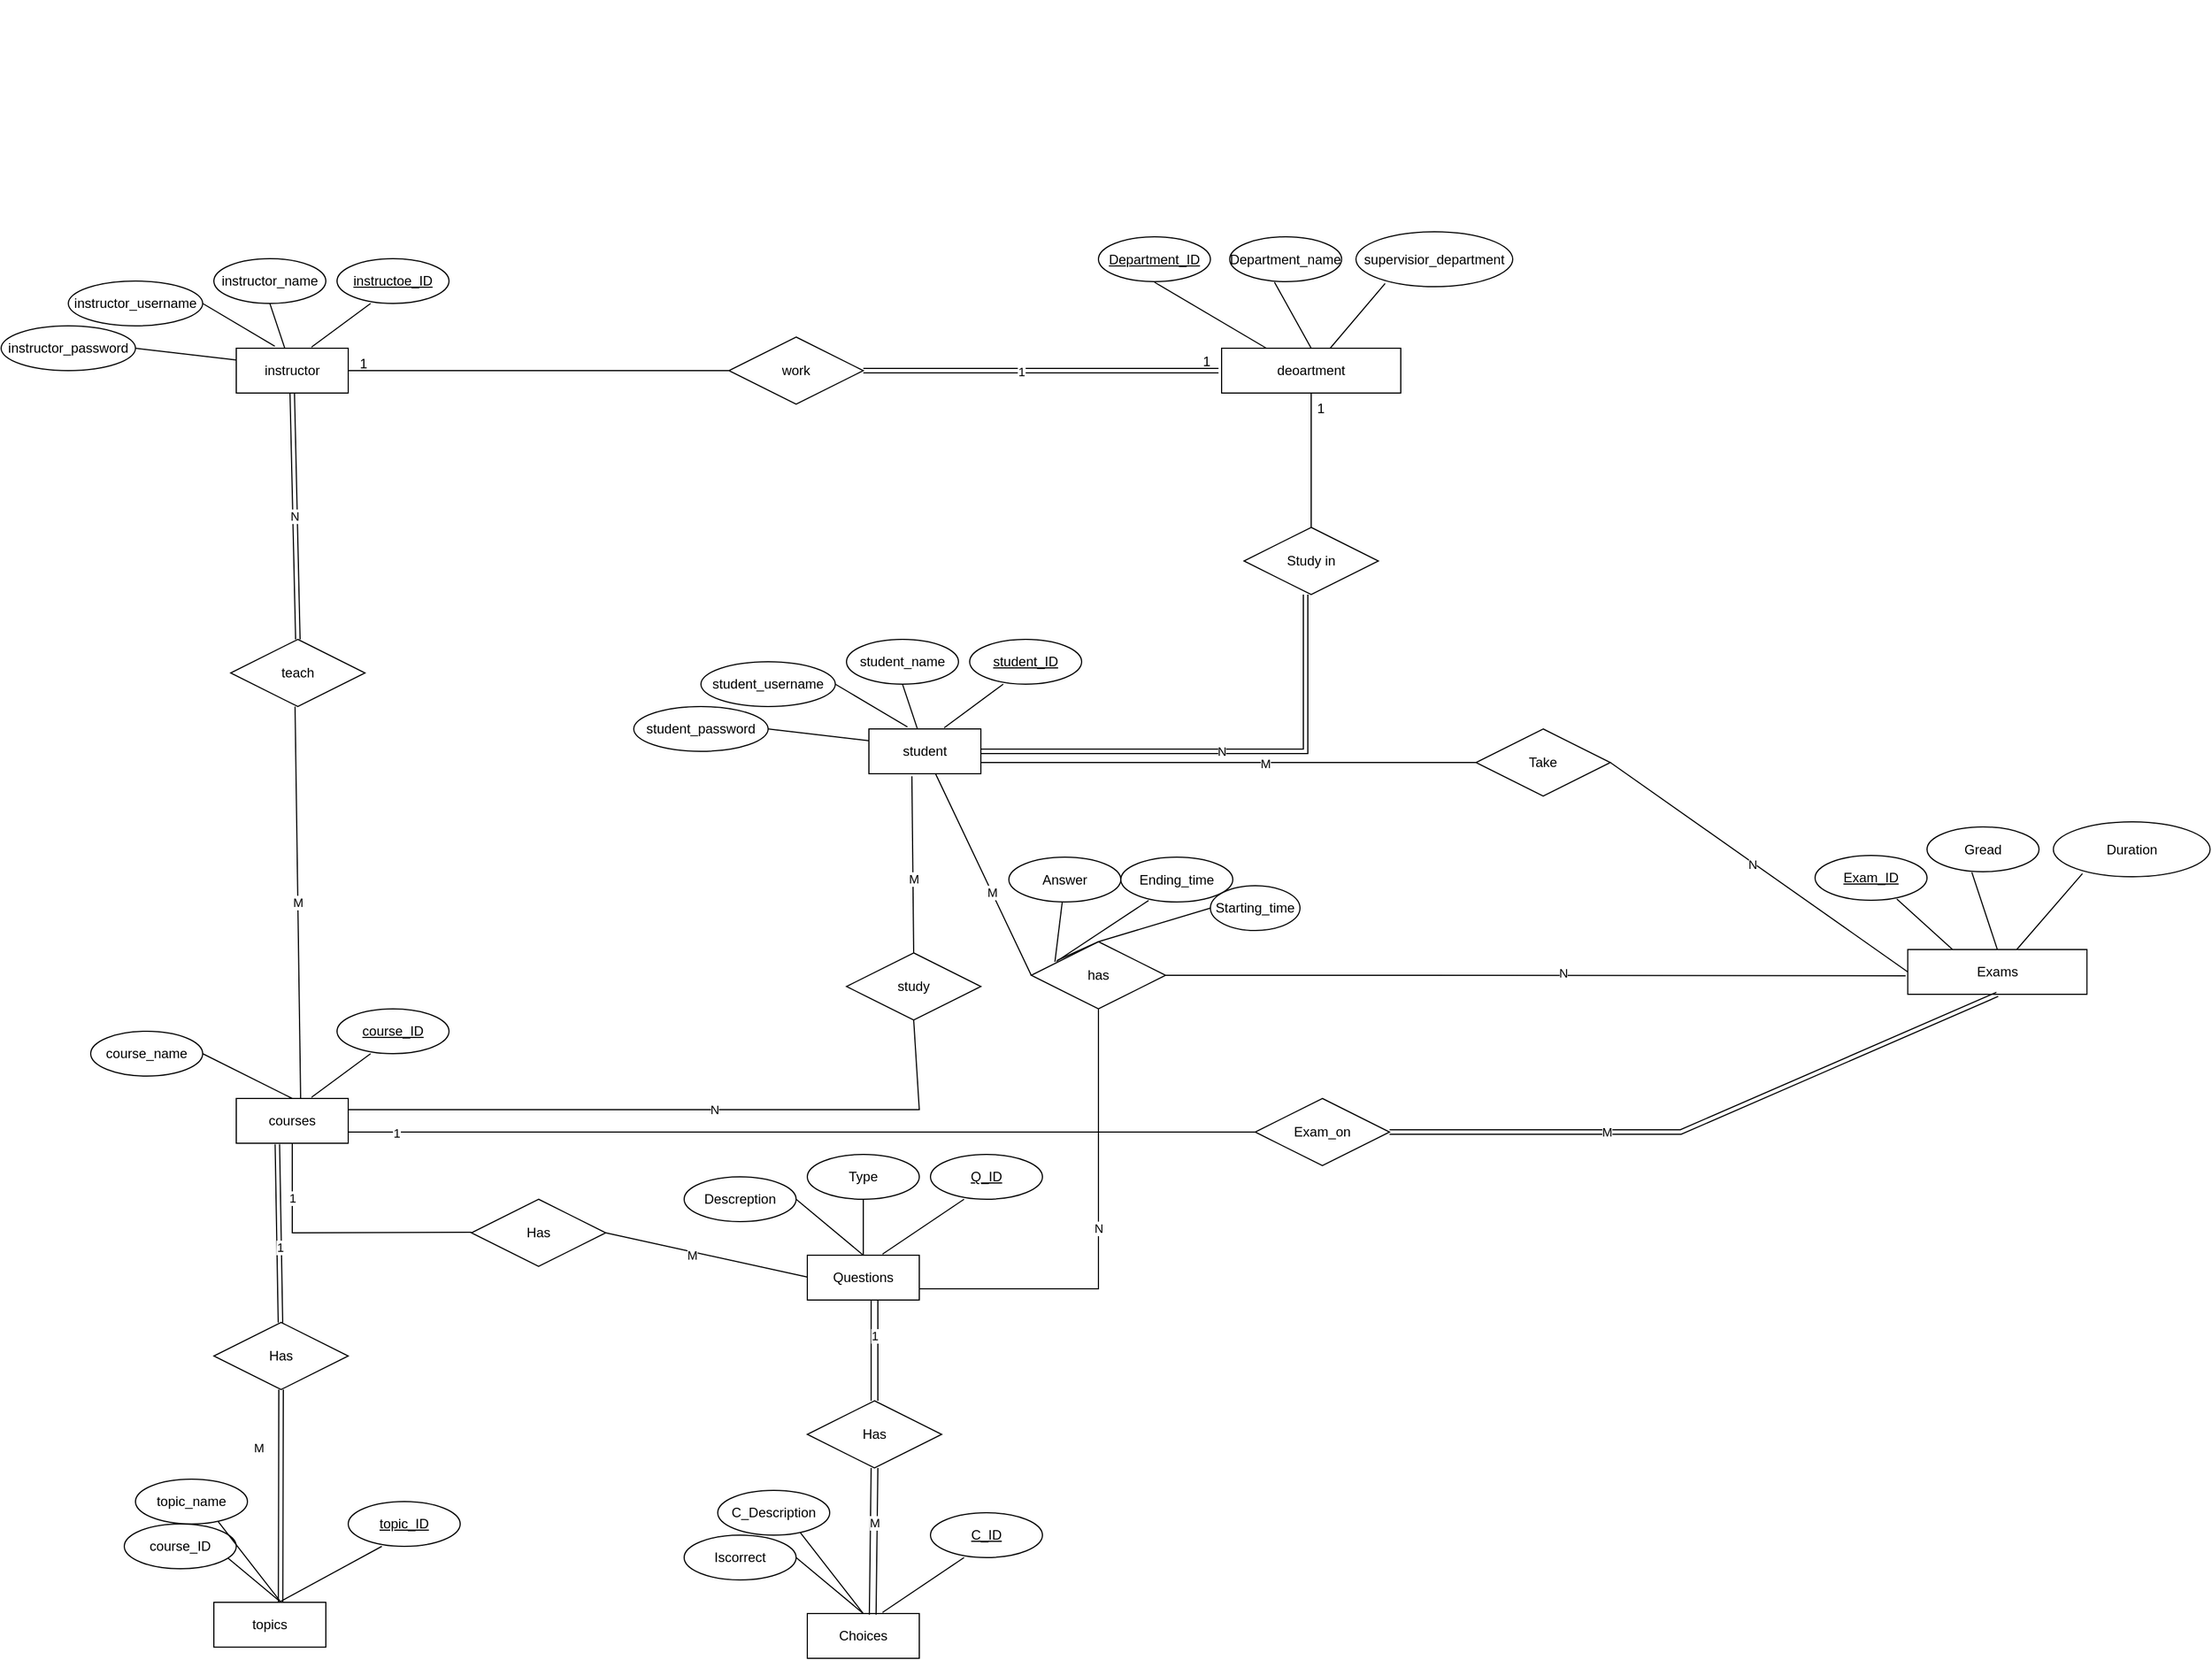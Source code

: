 <mxfile version="17.2.4" type="device"><diagram id="R2lEEEUBdFMjLlhIrx00" name="Page-1"><mxGraphModel dx="3157" dy="1287" grid="1" gridSize="10" guides="1" tooltips="1" connect="1" arrows="1" fold="1" page="1" pageScale="1" pageWidth="850" pageHeight="1100" math="0" shadow="0" extFonts="Permanent Marker^https://fonts.googleapis.com/css?family=Permanent+Marker"><root><mxCell id="0"/><mxCell id="1" parent="0"/><mxCell id="aiC4UN8DwLlwhHLuCj6N-32" style="edgeStyle=orthogonalEdgeStyle;rounded=0;orthogonalLoop=1;jettySize=auto;html=1;exitX=0.5;exitY=0;exitDx=0;exitDy=0;" edge="1" parent="1" source="ZFm38vLNA0OySnF4JQvK-3"><mxGeometry relative="1" as="geometry"><mxPoint x="630" y="120" as="targetPoint"/></mxGeometry></mxCell><mxCell id="ZFm38vLNA0OySnF4JQvK-3" value="deoartment" style="whiteSpace=wrap;html=1;align=center;" parent="1" vertex="1"><mxGeometry x="550" y="120" width="160" height="40" as="geometry"/></mxCell><mxCell id="ZFm38vLNA0OySnF4JQvK-4" value="instructor" style="whiteSpace=wrap;html=1;align=center;" parent="1" vertex="1"><mxGeometry x="-330" y="120" width="100" height="40" as="geometry"/></mxCell><mxCell id="ZFm38vLNA0OySnF4JQvK-14" value="" style="endArrow=none;html=1;rounded=0;entryX=0.344;entryY=-0.045;entryDx=0;entryDy=0;entryPerimeter=0;" parent="1" target="ZFm38vLNA0OySnF4JQvK-4" edge="1"><mxGeometry relative="1" as="geometry"><mxPoint x="-360" y="80" as="sourcePoint"/><mxPoint x="-220" y="120" as="targetPoint"/></mxGeometry></mxCell><mxCell id="ZFm38vLNA0OySnF4JQvK-16" value="" style="endArrow=none;html=1;rounded=0;exitX=1;exitY=0.5;exitDx=0;exitDy=0;" parent="1" source="ZFm38vLNA0OySnF4JQvK-21" edge="1"><mxGeometry relative="1" as="geometry"><mxPoint x="-424.645" y="114.142" as="sourcePoint"/><mxPoint x="-330" y="130.5" as="targetPoint"/></mxGeometry></mxCell><mxCell id="ZFm38vLNA0OySnF4JQvK-18" value="" style="endArrow=none;html=1;rounded=0;exitX=0.5;exitY=1;exitDx=0;exitDy=0;" parent="1" source="ZFm38vLNA0OySnF4JQvK-19" target="ZFm38vLNA0OySnF4JQvK-4" edge="1"><mxGeometry relative="1" as="geometry"><mxPoint x="-240" y="80" as="sourcePoint"/><mxPoint x="-210" y="120" as="targetPoint"/></mxGeometry></mxCell><mxCell id="ZFm38vLNA0OySnF4JQvK-19" value="instructor_name" style="ellipse;whiteSpace=wrap;html=1;align=center;" parent="1" vertex="1"><mxGeometry x="-350" y="40" width="100" height="40" as="geometry"/></mxCell><mxCell id="ZFm38vLNA0OySnF4JQvK-20" value="instructor_username" style="ellipse;whiteSpace=wrap;html=1;align=center;" parent="1" vertex="1"><mxGeometry x="-480" y="60" width="120" height="40" as="geometry"/></mxCell><mxCell id="ZFm38vLNA0OySnF4JQvK-21" value="instructor_password" style="ellipse;whiteSpace=wrap;html=1;align=center;" parent="1" vertex="1"><mxGeometry x="-540" y="100" width="120" height="40" as="geometry"/></mxCell><mxCell id="ZFm38vLNA0OySnF4JQvK-22" value="instructoe_ID" style="ellipse;whiteSpace=wrap;html=1;align=center;fontStyle=4;" parent="1" vertex="1"><mxGeometry x="-240" y="40" width="100" height="40" as="geometry"/></mxCell><mxCell id="ZFm38vLNA0OySnF4JQvK-24" value="" style="endArrow=none;html=1;rounded=0;exitX=0.3;exitY=1;exitDx=0;exitDy=0;exitPerimeter=0;entryX=0.672;entryY=-0.025;entryDx=0;entryDy=0;entryPerimeter=0;" parent="1" source="ZFm38vLNA0OySnF4JQvK-22" target="ZFm38vLNA0OySnF4JQvK-4" edge="1"><mxGeometry relative="1" as="geometry"><mxPoint x="-300" y="270" as="sourcePoint"/><mxPoint x="-140" y="270" as="targetPoint"/></mxGeometry></mxCell><mxCell id="ZFm38vLNA0OySnF4JQvK-25" value="topics" style="whiteSpace=wrap;html=1;align=center;" parent="1" vertex="1"><mxGeometry x="-350" y="1240" width="100" height="40" as="geometry"/></mxCell><mxCell id="ZFm38vLNA0OySnF4JQvK-26" value="" style="endArrow=none;html=1;rounded=0;" parent="1" edge="1"><mxGeometry relative="1" as="geometry"><mxPoint x="-350" y="1190" as="sourcePoint"/><mxPoint x="-290" y="1240" as="targetPoint"/></mxGeometry></mxCell><mxCell id="ZFm38vLNA0OySnF4JQvK-29" value="topic_name" style="ellipse;whiteSpace=wrap;html=1;align=center;" parent="1" vertex="1"><mxGeometry x="-420" y="1130" width="100" height="40" as="geometry"/></mxCell><mxCell id="ZFm38vLNA0OySnF4JQvK-30" value="course_ID" style="ellipse;whiteSpace=wrap;html=1;align=center;" parent="1" vertex="1"><mxGeometry x="-430" y="1170" width="100" height="40" as="geometry"/></mxCell><mxCell id="ZFm38vLNA0OySnF4JQvK-32" value="topic_ID" style="ellipse;whiteSpace=wrap;html=1;align=center;fontStyle=4;" parent="1" vertex="1"><mxGeometry x="-230" y="1150" width="100" height="40" as="geometry"/></mxCell><mxCell id="ZFm38vLNA0OySnF4JQvK-33" value="" style="endArrow=none;html=1;rounded=0;exitX=0.3;exitY=1;exitDx=0;exitDy=0;exitPerimeter=0;" parent="1" source="ZFm38vLNA0OySnF4JQvK-32" edge="1"><mxGeometry relative="1" as="geometry"><mxPoint x="-290" y="1380" as="sourcePoint"/><mxPoint x="-290" y="1239" as="targetPoint"/></mxGeometry></mxCell><mxCell id="ZFm38vLNA0OySnF4JQvK-34" value="Department_name" style="ellipse;whiteSpace=wrap;html=1;align=center;" parent="1" vertex="1"><mxGeometry x="557.2" y="20.5" width="100" height="40" as="geometry"/></mxCell><mxCell id="ZFm38vLNA0OySnF4JQvK-36" value="" style="endArrow=none;html=1;rounded=0;entryX=0.5;entryY=0;entryDx=0;entryDy=0;exitX=0.5;exitY=1;exitDx=0;exitDy=0;" parent="1" target="ZFm38vLNA0OySnF4JQvK-3" edge="1"><mxGeometry relative="1" as="geometry"><mxPoint x="597.2" y="61" as="sourcePoint"/><mxPoint x="0.533" y="440" as="targetPoint"/></mxGeometry></mxCell><mxCell id="ZFm38vLNA0OySnF4JQvK-37" value="" style="endArrow=none;html=1;rounded=0;exitX=0.388;exitY=1.055;exitDx=0;exitDy=0;exitPerimeter=0;" parent="1" target="ZFm38vLNA0OySnF4JQvK-3" edge="1"><mxGeometry relative="1" as="geometry"><mxPoint x="696.0" y="62.2" as="sourcePoint"/><mxPoint x="24.4" y="439" as="targetPoint"/></mxGeometry></mxCell><mxCell id="ZFm38vLNA0OySnF4JQvK-38" value="Department_ID" style="ellipse;whiteSpace=wrap;html=1;align=center;fontStyle=4;" parent="1" vertex="1"><mxGeometry x="440" y="20.5" width="100" height="40" as="geometry"/></mxCell><mxCell id="ZFm38vLNA0OySnF4JQvK-39" value="" style="endArrow=none;html=1;rounded=0;exitX=0.5;exitY=1;exitDx=0;exitDy=0;entryX=0.25;entryY=0;entryDx=0;entryDy=0;" parent="1" target="ZFm38vLNA0OySnF4JQvK-3" edge="1"><mxGeometry relative="1" as="geometry"><mxPoint x="490.0" y="61" as="sourcePoint"/><mxPoint x="417.2" y="100" as="targetPoint"/></mxGeometry></mxCell><mxCell id="ZFm38vLNA0OySnF4JQvK-40" value="supervisior_department" style="ellipse;whiteSpace=wrap;html=1;align=center;" parent="1" vertex="1"><mxGeometry x="670" y="16" width="140" height="49" as="geometry"/></mxCell><mxCell id="ZFm38vLNA0OySnF4JQvK-41" value="work" style="shape=rhombus;perimeter=rhombusPerimeter;whiteSpace=wrap;html=1;align=center;" parent="1" vertex="1"><mxGeometry x="110" y="110" width="120" height="60" as="geometry"/></mxCell><mxCell id="ZFm38vLNA0OySnF4JQvK-42" value="" style="endArrow=none;html=1;rounded=0;exitX=1;exitY=0.5;exitDx=0;exitDy=0;" parent="1" edge="1" source="ZFm38vLNA0OySnF4JQvK-4"><mxGeometry relative="1" as="geometry"><mxPoint x="-50" y="140" as="sourcePoint"/><mxPoint x="110" y="140" as="targetPoint"/></mxGeometry></mxCell><mxCell id="ZFm38vLNA0OySnF4JQvK-53" value="" style="endArrow=none;html=1;rounded=0;exitX=0.739;exitY=0.949;exitDx=0;exitDy=0;exitPerimeter=0;" parent="1" edge="1" source="ZFm38vLNA0OySnF4JQvK-29"><mxGeometry relative="1" as="geometry"><mxPoint x="-290" y="1190" as="sourcePoint"/><mxPoint x="-290" y="1240" as="targetPoint"/></mxGeometry></mxCell><mxCell id="ZFm38vLNA0OySnF4JQvK-55" value="courses" style="whiteSpace=wrap;html=1;align=center;" parent="1" vertex="1"><mxGeometry x="-330" y="790" width="100" height="40" as="geometry"/></mxCell><mxCell id="ZFm38vLNA0OySnF4JQvK-56" value="" style="endArrow=none;html=1;rounded=0;entryX=0.5;entryY=0;entryDx=0;entryDy=0;" parent="1" target="ZFm38vLNA0OySnF4JQvK-55" edge="1"><mxGeometry relative="1" as="geometry"><mxPoint x="-360" y="750" as="sourcePoint"/><mxPoint x="-220" y="790" as="targetPoint"/></mxGeometry></mxCell><mxCell id="ZFm38vLNA0OySnF4JQvK-58" value="course_name" style="ellipse;whiteSpace=wrap;html=1;align=center;" parent="1" vertex="1"><mxGeometry x="-460" y="730" width="100" height="40" as="geometry"/></mxCell><mxCell id="ZFm38vLNA0OySnF4JQvK-59" value="course_ID" style="ellipse;whiteSpace=wrap;html=1;align=center;fontStyle=4;" parent="1" vertex="1"><mxGeometry x="-240" y="710" width="100" height="40" as="geometry"/></mxCell><mxCell id="ZFm38vLNA0OySnF4JQvK-60" value="" style="endArrow=none;html=1;rounded=0;exitX=0.3;exitY=1;exitDx=0;exitDy=0;exitPerimeter=0;entryX=0.672;entryY=-0.025;entryDx=0;entryDy=0;entryPerimeter=0;" parent="1" source="ZFm38vLNA0OySnF4JQvK-59" target="ZFm38vLNA0OySnF4JQvK-55" edge="1"><mxGeometry relative="1" as="geometry"><mxPoint x="-300" y="940" as="sourcePoint"/><mxPoint x="-140" y="940" as="targetPoint"/></mxGeometry></mxCell><mxCell id="aiC4UN8DwLlwhHLuCj6N-1" value="" style="shape=link;html=1;rounded=0;exitX=1;exitY=0.5;exitDx=0;exitDy=0;" edge="1" parent="1" source="ZFm38vLNA0OySnF4JQvK-41"><mxGeometry relative="1" as="geometry"><mxPoint x="380" y="136" as="sourcePoint"/><mxPoint x="547.2" y="140" as="targetPoint"/></mxGeometry></mxCell><mxCell id="aiC4UN8DwLlwhHLuCj6N-2" value="1" style="resizable=0;html=1;align=right;verticalAlign=bottom;" connectable="0" vertex="1" parent="aiC4UN8DwLlwhHLuCj6N-1"><mxGeometry x="1" relative="1" as="geometry"><mxPoint x="-7" as="offset"/></mxGeometry></mxCell><mxCell id="aiC4UN8DwLlwhHLuCj6N-138" value="1" style="edgeLabel;html=1;align=center;verticalAlign=middle;resizable=0;points=[];" vertex="1" connectable="0" parent="aiC4UN8DwLlwhHLuCj6N-1"><mxGeometry x="-0.114" y="-1" relative="1" as="geometry"><mxPoint as="offset"/></mxGeometry></mxCell><mxCell id="aiC4UN8DwLlwhHLuCj6N-5" value="1" style="resizable=0;html=1;align=right;verticalAlign=bottom;" connectable="0" vertex="1" parent="1"><mxGeometry x="-150" y="160" as="geometry"><mxPoint x="-63" y="-18" as="offset"/></mxGeometry></mxCell><mxCell id="aiC4UN8DwLlwhHLuCj6N-6" value="student" style="whiteSpace=wrap;html=1;align=center;" vertex="1" parent="1"><mxGeometry x="235" y="460" width="100" height="40" as="geometry"/></mxCell><mxCell id="aiC4UN8DwLlwhHLuCj6N-7" value="" style="endArrow=none;html=1;rounded=0;entryX=0.344;entryY=-0.045;entryDx=0;entryDy=0;entryPerimeter=0;" edge="1" parent="1" target="aiC4UN8DwLlwhHLuCj6N-6"><mxGeometry relative="1" as="geometry"><mxPoint x="205" y="420" as="sourcePoint"/><mxPoint x="345" y="460" as="targetPoint"/></mxGeometry></mxCell><mxCell id="aiC4UN8DwLlwhHLuCj6N-8" value="" style="endArrow=none;html=1;rounded=0;exitX=1;exitY=0.5;exitDx=0;exitDy=0;" edge="1" parent="1" source="aiC4UN8DwLlwhHLuCj6N-12"><mxGeometry relative="1" as="geometry"><mxPoint x="140.355" y="454.142" as="sourcePoint"/><mxPoint x="235" y="470.5" as="targetPoint"/></mxGeometry></mxCell><mxCell id="aiC4UN8DwLlwhHLuCj6N-9" value="" style="endArrow=none;html=1;rounded=0;exitX=0.5;exitY=1;exitDx=0;exitDy=0;" edge="1" parent="1" source="aiC4UN8DwLlwhHLuCj6N-10" target="aiC4UN8DwLlwhHLuCj6N-6"><mxGeometry relative="1" as="geometry"><mxPoint x="325" y="420" as="sourcePoint"/><mxPoint x="355" y="460" as="targetPoint"/></mxGeometry></mxCell><mxCell id="aiC4UN8DwLlwhHLuCj6N-10" value="student_name" style="ellipse;whiteSpace=wrap;html=1;align=center;" vertex="1" parent="1"><mxGeometry x="215" y="380" width="100" height="40" as="geometry"/></mxCell><mxCell id="aiC4UN8DwLlwhHLuCj6N-11" value="student_username" style="ellipse;whiteSpace=wrap;html=1;align=center;" vertex="1" parent="1"><mxGeometry x="85" y="400" width="120" height="40" as="geometry"/></mxCell><mxCell id="aiC4UN8DwLlwhHLuCj6N-12" value="student_password" style="ellipse;whiteSpace=wrap;html=1;align=center;" vertex="1" parent="1"><mxGeometry x="25" y="440" width="120" height="40" as="geometry"/></mxCell><mxCell id="aiC4UN8DwLlwhHLuCj6N-13" value="student_ID" style="ellipse;whiteSpace=wrap;html=1;align=center;fontStyle=4;" vertex="1" parent="1"><mxGeometry x="325" y="380" width="100" height="40" as="geometry"/></mxCell><mxCell id="aiC4UN8DwLlwhHLuCj6N-14" value="" style="endArrow=none;html=1;rounded=0;exitX=0.3;exitY=1;exitDx=0;exitDy=0;exitPerimeter=0;entryX=0.672;entryY=-0.025;entryDx=0;entryDy=0;entryPerimeter=0;" edge="1" parent="1" source="aiC4UN8DwLlwhHLuCj6N-13" target="aiC4UN8DwLlwhHLuCj6N-6"><mxGeometry relative="1" as="geometry"><mxPoint x="265" y="610" as="sourcePoint"/><mxPoint x="425" y="610" as="targetPoint"/></mxGeometry></mxCell><mxCell id="aiC4UN8DwLlwhHLuCj6N-18" value="teach" style="shape=rhombus;perimeter=rhombusPerimeter;whiteSpace=wrap;html=1;align=center;" vertex="1" parent="1"><mxGeometry x="-335" y="380" width="120" height="60" as="geometry"/></mxCell><mxCell id="aiC4UN8DwLlwhHLuCj6N-23" value="N" style="shape=link;html=1;rounded=0;entryX=0.5;entryY=0;entryDx=0;entryDy=0;exitX=0.5;exitY=1;exitDx=0;exitDy=0;" edge="1" parent="1" source="ZFm38vLNA0OySnF4JQvK-4" target="aiC4UN8DwLlwhHLuCj6N-18"><mxGeometry relative="1" as="geometry"><mxPoint x="-270" y="180" as="sourcePoint"/><mxPoint x="147.2" y="250" as="targetPoint"/></mxGeometry></mxCell><mxCell id="aiC4UN8DwLlwhHLuCj6N-26" value="M" style="endArrow=none;html=1;rounded=0;exitX=0.5;exitY=1;exitDx=0;exitDy=0;entryX=0.5;entryY=0;entryDx=0;entryDy=0;" edge="1" parent="1"><mxGeometry relative="1" as="geometry"><mxPoint x="-277.5" y="440" as="sourcePoint"/><mxPoint x="-272.5" y="790" as="targetPoint"/></mxGeometry></mxCell><mxCell id="aiC4UN8DwLlwhHLuCj6N-28" value="Study in" style="shape=rhombus;perimeter=rhombusPerimeter;whiteSpace=wrap;html=1;align=center;" vertex="1" parent="1"><mxGeometry x="570" y="280" width="120" height="60" as="geometry"/></mxCell><mxCell id="aiC4UN8DwLlwhHLuCj6N-29" value="" style="endArrow=none;html=1;rounded=0;exitX=0.5;exitY=0;exitDx=0;exitDy=0;entryX=0.5;entryY=1;entryDx=0;entryDy=0;" edge="1" parent="1" source="aiC4UN8DwLlwhHLuCj6N-28" target="ZFm38vLNA0OySnF4JQvK-3"><mxGeometry relative="1" as="geometry"><mxPoint x="260" y="190" as="sourcePoint"/><mxPoint x="600" y="190" as="targetPoint"/></mxGeometry></mxCell><mxCell id="aiC4UN8DwLlwhHLuCj6N-30" value="1" style="resizable=0;html=1;align=right;verticalAlign=bottom;" connectable="0" vertex="1" parent="1"><mxGeometry x="699.997" y="-190" as="geometry"><mxPoint x="-57" y="372" as="offset"/></mxGeometry></mxCell><mxCell id="aiC4UN8DwLlwhHLuCj6N-33" value="N" style="shape=link;html=1;rounded=0;exitX=0.5;exitY=1;exitDx=0;exitDy=0;" edge="1" parent="1" target="aiC4UN8DwLlwhHLuCj6N-6"><mxGeometry relative="1" as="geometry"><mxPoint x="625" y="340" as="sourcePoint"/><mxPoint x="340" y="480" as="targetPoint"/><Array as="points"><mxPoint x="625" y="480"/></Array></mxGeometry></mxCell><mxCell id="aiC4UN8DwLlwhHLuCj6N-34" value="study" style="shape=rhombus;perimeter=rhombusPerimeter;whiteSpace=wrap;html=1;align=center;" vertex="1" parent="1"><mxGeometry x="215" y="660" width="120" height="60" as="geometry"/></mxCell><mxCell id="aiC4UN8DwLlwhHLuCj6N-35" value="" style="endArrow=none;html=1;rounded=0;entryX=0.5;entryY=1;entryDx=0;entryDy=0;exitX=1;exitY=0.25;exitDx=0;exitDy=0;" edge="1" parent="1" source="ZFm38vLNA0OySnF4JQvK-55" target="aiC4UN8DwLlwhHLuCj6N-34"><mxGeometry relative="1" as="geometry"><mxPoint x="-230" y="820" as="sourcePoint"/><mxPoint x="-70" y="820" as="targetPoint"/><Array as="points"><mxPoint x="280" y="800"/></Array></mxGeometry></mxCell><mxCell id="aiC4UN8DwLlwhHLuCj6N-41" value="N" style="edgeLabel;html=1;align=center;verticalAlign=middle;resizable=0;points=[];" vertex="1" connectable="0" parent="aiC4UN8DwLlwhHLuCj6N-35"><mxGeometry x="0.108" y="-3" relative="1" as="geometry"><mxPoint y="-3" as="offset"/></mxGeometry></mxCell><mxCell id="aiC4UN8DwLlwhHLuCj6N-37" value="" style="endArrow=none;html=1;rounded=0;exitX=0.5;exitY=0;exitDx=0;exitDy=0;entryX=0.384;entryY=1.056;entryDx=0;entryDy=0;entryPerimeter=0;" edge="1" parent="1" source="aiC4UN8DwLlwhHLuCj6N-34" target="aiC4UN8DwLlwhHLuCj6N-6"><mxGeometry relative="1" as="geometry"><mxPoint x="130" y="530" as="sourcePoint"/><mxPoint x="280" y="510" as="targetPoint"/></mxGeometry></mxCell><mxCell id="aiC4UN8DwLlwhHLuCj6N-40" value="M" style="edgeLabel;html=1;align=center;verticalAlign=middle;resizable=0;points=[];" vertex="1" connectable="0" parent="aiC4UN8DwLlwhHLuCj6N-37"><mxGeometry x="-0.16" y="-4" relative="1" as="geometry"><mxPoint x="-4" as="offset"/></mxGeometry></mxCell><mxCell id="aiC4UN8DwLlwhHLuCj6N-43" value="Exams" style="whiteSpace=wrap;html=1;align=center;" vertex="1" parent="1"><mxGeometry x="1162.8" y="657" width="160" height="40" as="geometry"/></mxCell><mxCell id="aiC4UN8DwLlwhHLuCj6N-44" value="Gread" style="ellipse;whiteSpace=wrap;html=1;align=center;" vertex="1" parent="1"><mxGeometry x="1180" y="547.5" width="100" height="40" as="geometry"/></mxCell><mxCell id="aiC4UN8DwLlwhHLuCj6N-45" value="" style="endArrow=none;html=1;rounded=0;entryX=0.5;entryY=0;entryDx=0;entryDy=0;exitX=0.5;exitY=1;exitDx=0;exitDy=0;" edge="1" parent="1" target="aiC4UN8DwLlwhHLuCj6N-43"><mxGeometry relative="1" as="geometry"><mxPoint x="1220.0" y="588.0" as="sourcePoint"/><mxPoint x="623.333" y="967" as="targetPoint"/></mxGeometry></mxCell><mxCell id="aiC4UN8DwLlwhHLuCj6N-46" value="" style="endArrow=none;html=1;rounded=0;exitX=0.388;exitY=1.055;exitDx=0;exitDy=0;exitPerimeter=0;" edge="1" parent="1" target="aiC4UN8DwLlwhHLuCj6N-43"><mxGeometry relative="1" as="geometry"><mxPoint x="1318.8" y="589.2" as="sourcePoint"/><mxPoint x="647.2" y="966" as="targetPoint"/></mxGeometry></mxCell><mxCell id="aiC4UN8DwLlwhHLuCj6N-47" value="Exam_ID" style="ellipse;whiteSpace=wrap;html=1;align=center;fontStyle=4;" vertex="1" parent="1"><mxGeometry x="1080" y="573" width="100" height="40" as="geometry"/></mxCell><mxCell id="aiC4UN8DwLlwhHLuCj6N-48" value="" style="endArrow=none;html=1;rounded=0;exitX=0.73;exitY=0.972;exitDx=0;exitDy=0;entryX=0.25;entryY=0;entryDx=0;entryDy=0;exitPerimeter=0;" edge="1" parent="1" target="aiC4UN8DwLlwhHLuCj6N-43" source="aiC4UN8DwLlwhHLuCj6N-47"><mxGeometry relative="1" as="geometry"><mxPoint x="1112.8" y="588.0" as="sourcePoint"/><mxPoint x="1040" y="627" as="targetPoint"/></mxGeometry></mxCell><mxCell id="aiC4UN8DwLlwhHLuCj6N-49" value="Duration" style="ellipse;whiteSpace=wrap;html=1;align=center;" vertex="1" parent="1"><mxGeometry x="1292.8" y="543" width="140" height="49" as="geometry"/></mxCell><mxCell id="aiC4UN8DwLlwhHLuCj6N-51" value="Take" style="shape=rhombus;perimeter=rhombusPerimeter;whiteSpace=wrap;html=1;align=center;" vertex="1" parent="1"><mxGeometry x="777.2" y="460" width="120" height="60" as="geometry"/></mxCell><mxCell id="aiC4UN8DwLlwhHLuCj6N-52" value="" style="endArrow=none;html=1;rounded=0;entryX=0;entryY=0.5;entryDx=0;entryDy=0;exitX=1;exitY=0.5;exitDx=0;exitDy=0;" edge="1" parent="1" source="aiC4UN8DwLlwhHLuCj6N-51" target="aiC4UN8DwLlwhHLuCj6N-43"><mxGeometry relative="1" as="geometry"><mxPoint x="620" y="604" as="sourcePoint"/><mxPoint x="780" y="604" as="targetPoint"/></mxGeometry></mxCell><mxCell id="aiC4UN8DwLlwhHLuCj6N-55" value="N" style="edgeLabel;html=1;align=center;verticalAlign=middle;resizable=0;points=[];" vertex="1" connectable="0" parent="aiC4UN8DwLlwhHLuCj6N-52"><mxGeometry x="-0.039" y="-1" relative="1" as="geometry"><mxPoint as="offset"/></mxGeometry></mxCell><mxCell id="aiC4UN8DwLlwhHLuCj6N-53" value="" style="endArrow=none;html=1;rounded=0;entryX=0;entryY=0.5;entryDx=0;entryDy=0;exitX=1;exitY=0.75;exitDx=0;exitDy=0;" edge="1" parent="1" source="aiC4UN8DwLlwhHLuCj6N-6" target="aiC4UN8DwLlwhHLuCj6N-51"><mxGeometry relative="1" as="geometry"><mxPoint x="280" y="500" as="sourcePoint"/><mxPoint x="530" y="590" as="targetPoint"/></mxGeometry></mxCell><mxCell id="aiC4UN8DwLlwhHLuCj6N-54" value="M" style="edgeLabel;html=1;align=center;verticalAlign=middle;resizable=0;points=[];" vertex="1" connectable="0" parent="aiC4UN8DwLlwhHLuCj6N-53"><mxGeometry x="0.146" y="-1" relative="1" as="geometry"><mxPoint as="offset"/></mxGeometry></mxCell><mxCell id="aiC4UN8DwLlwhHLuCj6N-58" value="" style="endArrow=none;html=1;rounded=0;startArrow=none;exitX=1;exitY=0.5;exitDx=0;exitDy=0;entryX=-0.012;entryY=0.586;entryDx=0;entryDy=0;entryPerimeter=0;" edge="1" parent="1" source="aiC4UN8DwLlwhHLuCj6N-59" target="aiC4UN8DwLlwhHLuCj6N-43"><mxGeometry relative="1" as="geometry"><mxPoint x="340" y="490" as="sourcePoint"/><mxPoint x="870" y="654" as="targetPoint"/><Array as="points"><mxPoint x="680" y="680"/></Array></mxGeometry></mxCell><mxCell id="aiC4UN8DwLlwhHLuCj6N-103" value="N" style="edgeLabel;html=1;align=center;verticalAlign=middle;resizable=0;points=[];" vertex="1" connectable="0" parent="aiC4UN8DwLlwhHLuCj6N-58"><mxGeometry x="0.073" y="2" relative="1" as="geometry"><mxPoint as="offset"/></mxGeometry></mxCell><mxCell id="aiC4UN8DwLlwhHLuCj6N-59" value="has" style="shape=rhombus;perimeter=rhombusPerimeter;whiteSpace=wrap;html=1;align=center;" vertex="1" parent="1"><mxGeometry x="380" y="650" width="120" height="60" as="geometry"/></mxCell><mxCell id="aiC4UN8DwLlwhHLuCj6N-60" value="" style="endArrow=none;html=1;rounded=0;entryX=0;entryY=0.5;entryDx=0;entryDy=0;" edge="1" parent="1" source="aiC4UN8DwLlwhHLuCj6N-6" target="aiC4UN8DwLlwhHLuCj6N-59"><mxGeometry relative="1" as="geometry"><mxPoint x="340" y="490" as="sourcePoint"/><mxPoint x="880" y="644" as="targetPoint"/><Array as="points"/></mxGeometry></mxCell><mxCell id="aiC4UN8DwLlwhHLuCj6N-102" value="M" style="edgeLabel;html=1;align=center;verticalAlign=middle;resizable=0;points=[];" vertex="1" connectable="0" parent="aiC4UN8DwLlwhHLuCj6N-60"><mxGeometry x="0.172" relative="1" as="geometry"><mxPoint as="offset"/></mxGeometry></mxCell><mxCell id="aiC4UN8DwLlwhHLuCj6N-62" value="" style="endArrow=none;html=1;rounded=0;exitX=0.176;exitY=0.301;exitDx=0;exitDy=0;exitPerimeter=0;" edge="1" parent="1" source="aiC4UN8DwLlwhHLuCj6N-59" target="aiC4UN8DwLlwhHLuCj6N-63"><mxGeometry relative="1" as="geometry"><mxPoint x="460" y="660" as="sourcePoint"/><mxPoint x="510" y="641" as="targetPoint"/></mxGeometry></mxCell><mxCell id="aiC4UN8DwLlwhHLuCj6N-63" value="Answer" style="ellipse;whiteSpace=wrap;html=1;align=center;" vertex="1" parent="1"><mxGeometry x="360" y="574.5" width="100" height="40" as="geometry"/></mxCell><mxCell id="aiC4UN8DwLlwhHLuCj6N-64" value="" style="endArrow=none;html=1;rounded=0;exitX=0.187;exitY=0.294;exitDx=0;exitDy=0;entryX=0.248;entryY=0.968;entryDx=0;entryDy=0;entryPerimeter=0;exitPerimeter=0;" edge="1" parent="1" source="aiC4UN8DwLlwhHLuCj6N-59" target="aiC4UN8DwLlwhHLuCj6N-65"><mxGeometry relative="1" as="geometry"><mxPoint x="460" y="665.5" as="sourcePoint"/><mxPoint x="565.044" y="625.3" as="targetPoint"/></mxGeometry></mxCell><mxCell id="aiC4UN8DwLlwhHLuCj6N-65" value="Ending_time" style="ellipse;whiteSpace=wrap;html=1;align=center;" vertex="1" parent="1"><mxGeometry x="460" y="574.5" width="100" height="40" as="geometry"/></mxCell><mxCell id="aiC4UN8DwLlwhHLuCj6N-66" value="" style="endArrow=none;html=1;rounded=0;entryX=0;entryY=0.5;entryDx=0;entryDy=0;exitX=0.194;exitY=0.277;exitDx=0;exitDy=0;exitPerimeter=0;" edge="1" parent="1" source="aiC4UN8DwLlwhHLuCj6N-59" target="aiC4UN8DwLlwhHLuCj6N-68"><mxGeometry relative="1" as="geometry"><mxPoint x="400" y="666" as="sourcePoint"/><mxPoint x="540" y="665.5" as="targetPoint"/><Array as="points"><mxPoint x="440" y="650"/></Array></mxGeometry></mxCell><mxCell id="aiC4UN8DwLlwhHLuCj6N-68" value="Starting_time" style="ellipse;whiteSpace=wrap;html=1;align=center;" vertex="1" parent="1"><mxGeometry x="540" y="600" width="80" height="40" as="geometry"/></mxCell><mxCell id="aiC4UN8DwLlwhHLuCj6N-69" value="" style="endArrow=none;html=1;rounded=0;" edge="1" parent="1" target="aiC4UN8DwLlwhHLuCj6N-70"><mxGeometry relative="1" as="geometry"><mxPoint x="-230" y="820" as="sourcePoint"/><mxPoint x="520" y="820" as="targetPoint"/></mxGeometry></mxCell><mxCell id="aiC4UN8DwLlwhHLuCj6N-79" value="1" style="edgeLabel;html=1;align=center;verticalAlign=middle;resizable=0;points=[];" vertex="1" connectable="0" parent="aiC4UN8DwLlwhHLuCj6N-69"><mxGeometry x="-0.895" y="-1" relative="1" as="geometry"><mxPoint as="offset"/></mxGeometry></mxCell><mxCell id="aiC4UN8DwLlwhHLuCj6N-74" value="" style="shape=link;html=1;rounded=0;entryX=0.5;entryY=1;entryDx=0;entryDy=0;startArrow=none;" edge="1" parent="1" source="aiC4UN8DwLlwhHLuCj6N-70" target="aiC4UN8DwLlwhHLuCj6N-43"><mxGeometry relative="1" as="geometry"><mxPoint x="580" y="820" as="sourcePoint"/><mxPoint x="960" y="680" as="targetPoint"/><Array as="points"><mxPoint x="960" y="820"/></Array></mxGeometry></mxCell><mxCell id="aiC4UN8DwLlwhHLuCj6N-144" value="M" style="edgeLabel;html=1;align=center;verticalAlign=middle;resizable=0;points=[];" vertex="1" connectable="0" parent="aiC4UN8DwLlwhHLuCj6N-74"><mxGeometry x="-0.319" relative="1" as="geometry"><mxPoint as="offset"/></mxGeometry></mxCell><mxCell id="aiC4UN8DwLlwhHLuCj6N-87" value="Questions" style="whiteSpace=wrap;html=1;align=center;" vertex="1" parent="1"><mxGeometry x="180" y="930" width="100" height="40" as="geometry"/></mxCell><mxCell id="aiC4UN8DwLlwhHLuCj6N-88" value="" style="endArrow=none;html=1;rounded=0;entryX=0.5;entryY=0;entryDx=0;entryDy=0;" edge="1" parent="1" target="aiC4UN8DwLlwhHLuCj6N-87"><mxGeometry relative="1" as="geometry"><mxPoint x="170" y="880" as="sourcePoint"/><mxPoint x="310" y="920" as="targetPoint"/></mxGeometry></mxCell><mxCell id="aiC4UN8DwLlwhHLuCj6N-89" value="Type" style="ellipse;whiteSpace=wrap;html=1;align=center;" vertex="1" parent="1"><mxGeometry x="180" y="840" width="100" height="40" as="geometry"/></mxCell><mxCell id="aiC4UN8DwLlwhHLuCj6N-90" value="Descreption" style="ellipse;whiteSpace=wrap;html=1;align=center;" vertex="1" parent="1"><mxGeometry x="70" y="860" width="100" height="40" as="geometry"/></mxCell><mxCell id="aiC4UN8DwLlwhHLuCj6N-91" value="Q_ID" style="ellipse;whiteSpace=wrap;html=1;align=center;fontStyle=4;" vertex="1" parent="1"><mxGeometry x="290" y="840" width="100" height="40" as="geometry"/></mxCell><mxCell id="aiC4UN8DwLlwhHLuCj6N-92" value="" style="endArrow=none;html=1;rounded=0;exitX=0.3;exitY=1;exitDx=0;exitDy=0;exitPerimeter=0;entryX=0.672;entryY=-0.025;entryDx=0;entryDy=0;entryPerimeter=0;" edge="1" parent="1" source="aiC4UN8DwLlwhHLuCj6N-91" target="aiC4UN8DwLlwhHLuCj6N-87"><mxGeometry relative="1" as="geometry"><mxPoint x="230" y="1070" as="sourcePoint"/><mxPoint x="390" y="1070" as="targetPoint"/></mxGeometry></mxCell><mxCell id="aiC4UN8DwLlwhHLuCj6N-93" value="" style="endArrow=none;html=1;rounded=0;" edge="1" parent="1" target="aiC4UN8DwLlwhHLuCj6N-87"><mxGeometry relative="1" as="geometry"><mxPoint x="230" y="880" as="sourcePoint"/><mxPoint x="390" y="880" as="targetPoint"/></mxGeometry></mxCell><mxCell id="aiC4UN8DwLlwhHLuCj6N-94" value="Has" style="shape=rhombus;perimeter=rhombusPerimeter;whiteSpace=wrap;html=1;align=center;" vertex="1" parent="1"><mxGeometry x="-120" y="880" width="120" height="60" as="geometry"/></mxCell><mxCell id="aiC4UN8DwLlwhHLuCj6N-95" value="" style="endArrow=none;html=1;rounded=0;exitX=0.5;exitY=1;exitDx=0;exitDy=0;" edge="1" parent="1" source="ZFm38vLNA0OySnF4JQvK-55"><mxGeometry relative="1" as="geometry"><mxPoint x="-280" y="909.5" as="sourcePoint"/><mxPoint x="-120" y="909.5" as="targetPoint"/><Array as="points"><mxPoint x="-280" y="910"/></Array></mxGeometry></mxCell><mxCell id="aiC4UN8DwLlwhHLuCj6N-98" value="1" style="edgeLabel;html=1;align=center;verticalAlign=middle;resizable=0;points=[];" vertex="1" connectable="0" parent="aiC4UN8DwLlwhHLuCj6N-95"><mxGeometry x="-0.593" relative="1" as="geometry"><mxPoint as="offset"/></mxGeometry></mxCell><mxCell id="aiC4UN8DwLlwhHLuCj6N-96" value="" style="endArrow=none;html=1;rounded=0;exitX=1;exitY=0.5;exitDx=0;exitDy=0;" edge="1" parent="1" source="aiC4UN8DwLlwhHLuCj6N-94"><mxGeometry relative="1" as="geometry"><mxPoint x="20" y="949.5" as="sourcePoint"/><mxPoint x="180" y="949.5" as="targetPoint"/></mxGeometry></mxCell><mxCell id="aiC4UN8DwLlwhHLuCj6N-97" value="M" style="edgeLabel;html=1;align=center;verticalAlign=middle;resizable=0;points=[];" vertex="1" connectable="0" parent="aiC4UN8DwLlwhHLuCj6N-96"><mxGeometry x="-0.136" y="-3" relative="1" as="geometry"><mxPoint as="offset"/></mxGeometry></mxCell><mxCell id="aiC4UN8DwLlwhHLuCj6N-104" value="" style="endArrow=none;html=1;rounded=0;entryX=0.5;entryY=1;entryDx=0;entryDy=0;" edge="1" parent="1" target="aiC4UN8DwLlwhHLuCj6N-59"><mxGeometry relative="1" as="geometry"><mxPoint x="280" y="960" as="sourcePoint"/><mxPoint x="415" y="700" as="targetPoint"/><Array as="points"><mxPoint x="440" y="960"/></Array></mxGeometry></mxCell><mxCell id="aiC4UN8DwLlwhHLuCj6N-107" value="N" style="edgeLabel;html=1;align=center;verticalAlign=middle;resizable=0;points=[];" vertex="1" connectable="0" parent="aiC4UN8DwLlwhHLuCj6N-104"><mxGeometry x="0.043" relative="1" as="geometry"><mxPoint as="offset"/></mxGeometry></mxCell><mxCell id="aiC4UN8DwLlwhHLuCj6N-108" value="" style="shape=link;html=1;rounded=0;entryX=0.367;entryY=1.021;entryDx=0;entryDy=0;entryPerimeter=0;startArrow=none;" edge="1" parent="1" source="aiC4UN8DwLlwhHLuCj6N-110" target="ZFm38vLNA0OySnF4JQvK-55"><mxGeometry relative="1" as="geometry"><mxPoint x="-300" y="970" as="sourcePoint"/><mxPoint x="-300" y="840" as="targetPoint"/></mxGeometry></mxCell><mxCell id="aiC4UN8DwLlwhHLuCj6N-119" value="1" style="edgeLabel;html=1;align=center;verticalAlign=middle;resizable=0;points=[];" vertex="1" connectable="0" parent="aiC4UN8DwLlwhHLuCj6N-108"><mxGeometry x="-0.151" relative="1" as="geometry"><mxPoint as="offset"/></mxGeometry></mxCell><mxCell id="aiC4UN8DwLlwhHLuCj6N-110" value="Has" style="shape=rhombus;perimeter=rhombusPerimeter;whiteSpace=wrap;html=1;align=center;" vertex="1" parent="1"><mxGeometry x="-350" y="990" width="120" height="60" as="geometry"/></mxCell><mxCell id="aiC4UN8DwLlwhHLuCj6N-112" value="" style="shape=link;html=1;rounded=0;exitX=0.5;exitY=1;exitDx=0;exitDy=0;entryX=0.596;entryY=-0.001;entryDx=0;entryDy=0;entryPerimeter=0;" edge="1" parent="1" source="aiC4UN8DwLlwhHLuCj6N-110" target="ZFm38vLNA0OySnF4JQvK-25"><mxGeometry relative="1" as="geometry"><mxPoint x="-200" y="1090" as="sourcePoint"/><mxPoint x="-40" y="1090" as="targetPoint"/></mxGeometry></mxCell><mxCell id="aiC4UN8DwLlwhHLuCj6N-117" value="M" style="edgeLabel;html=1;align=center;verticalAlign=middle;resizable=0;points=[];" vertex="1" connectable="0" parent="aiC4UN8DwLlwhHLuCj6N-112"><mxGeometry x="-0.46" relative="1" as="geometry"><mxPoint x="-20" as="offset"/></mxGeometry></mxCell><mxCell id="aiC4UN8DwLlwhHLuCj6N-120" value="Choices" style="whiteSpace=wrap;html=1;align=center;" vertex="1" parent="1"><mxGeometry x="180" y="1250" width="100" height="40" as="geometry"/></mxCell><mxCell id="aiC4UN8DwLlwhHLuCj6N-121" value="" style="endArrow=none;html=1;rounded=0;entryX=0.5;entryY=0;entryDx=0;entryDy=0;" edge="1" parent="1" target="aiC4UN8DwLlwhHLuCj6N-120"><mxGeometry relative="1" as="geometry"><mxPoint x="170" y="1200" as="sourcePoint"/><mxPoint x="310" y="1240" as="targetPoint"/></mxGeometry></mxCell><mxCell id="aiC4UN8DwLlwhHLuCj6N-122" value="C_Description" style="ellipse;whiteSpace=wrap;html=1;align=center;" vertex="1" parent="1"><mxGeometry x="100" y="1140" width="100" height="40" as="geometry"/></mxCell><mxCell id="aiC4UN8DwLlwhHLuCj6N-123" value="Iscorrect" style="ellipse;whiteSpace=wrap;html=1;align=center;" vertex="1" parent="1"><mxGeometry x="70" y="1180" width="100" height="40" as="geometry"/></mxCell><mxCell id="aiC4UN8DwLlwhHLuCj6N-124" value="C_ID" style="ellipse;whiteSpace=wrap;html=1;align=center;fontStyle=4;" vertex="1" parent="1"><mxGeometry x="290" y="1160" width="100" height="40" as="geometry"/></mxCell><mxCell id="aiC4UN8DwLlwhHLuCj6N-125" value="" style="endArrow=none;html=1;rounded=0;exitX=0.3;exitY=1;exitDx=0;exitDy=0;exitPerimeter=0;entryX=0.672;entryY=-0.025;entryDx=0;entryDy=0;entryPerimeter=0;" edge="1" parent="1" source="aiC4UN8DwLlwhHLuCj6N-124" target="aiC4UN8DwLlwhHLuCj6N-120"><mxGeometry relative="1" as="geometry"><mxPoint x="230" y="1390" as="sourcePoint"/><mxPoint x="390" y="1390" as="targetPoint"/></mxGeometry></mxCell><mxCell id="aiC4UN8DwLlwhHLuCj6N-126" value="" style="endArrow=none;html=1;rounded=0;exitX=0.739;exitY=0.949;exitDx=0;exitDy=0;exitPerimeter=0;" edge="1" parent="1" source="aiC4UN8DwLlwhHLuCj6N-122"><mxGeometry relative="1" as="geometry"><mxPoint x="230" y="1200" as="sourcePoint"/><mxPoint x="230" y="1250" as="targetPoint"/></mxGeometry></mxCell><mxCell id="aiC4UN8DwLlwhHLuCj6N-127" value="Has" style="shape=rhombus;perimeter=rhombusPerimeter;whiteSpace=wrap;html=1;align=center;" vertex="1" parent="1"><mxGeometry x="180" y="1060" width="120" height="60" as="geometry"/></mxCell><mxCell id="aiC4UN8DwLlwhHLuCj6N-131" value="" style="shape=link;html=1;rounded=0;width=6;entryX=0.6;entryY=1;entryDx=0;entryDy=0;entryPerimeter=0;" edge="1" parent="1" source="aiC4UN8DwLlwhHLuCj6N-127" target="aiC4UN8DwLlwhHLuCj6N-87"><mxGeometry relative="1" as="geometry"><mxPoint x="75" y="980" as="sourcePoint"/><mxPoint x="235" y="980" as="targetPoint"/></mxGeometry></mxCell><mxCell id="aiC4UN8DwLlwhHLuCj6N-136" value="1" style="edgeLabel;html=1;align=center;verticalAlign=middle;resizable=0;points=[];" vertex="1" connectable="0" parent="aiC4UN8DwLlwhHLuCj6N-131"><mxGeometry x="0.293" relative="1" as="geometry"><mxPoint as="offset"/></mxGeometry></mxCell><mxCell id="aiC4UN8DwLlwhHLuCj6N-134" value="" style="shape=link;html=1;rounded=0;width=6;exitX=0.584;exitY=0.025;exitDx=0;exitDy=0;exitPerimeter=0;" edge="1" parent="1" source="aiC4UN8DwLlwhHLuCj6N-120"><mxGeometry relative="1" as="geometry"><mxPoint x="252" y="1250" as="sourcePoint"/><mxPoint x="240" y="1120" as="targetPoint"/></mxGeometry></mxCell><mxCell id="aiC4UN8DwLlwhHLuCj6N-137" value="M" style="edgeLabel;html=1;align=center;verticalAlign=middle;resizable=0;points=[];" vertex="1" connectable="0" parent="aiC4UN8DwLlwhHLuCj6N-134"><mxGeometry x="0.255" relative="1" as="geometry"><mxPoint as="offset"/></mxGeometry></mxCell><mxCell id="aiC4UN8DwLlwhHLuCj6N-70" value="Exam_on" style="shape=rhombus;perimeter=rhombusPerimeter;whiteSpace=wrap;html=1;align=center;" vertex="1" parent="1"><mxGeometry x="580" y="790" width="120" height="60" as="geometry"/></mxCell></root></mxGraphModel></diagram></mxfile>